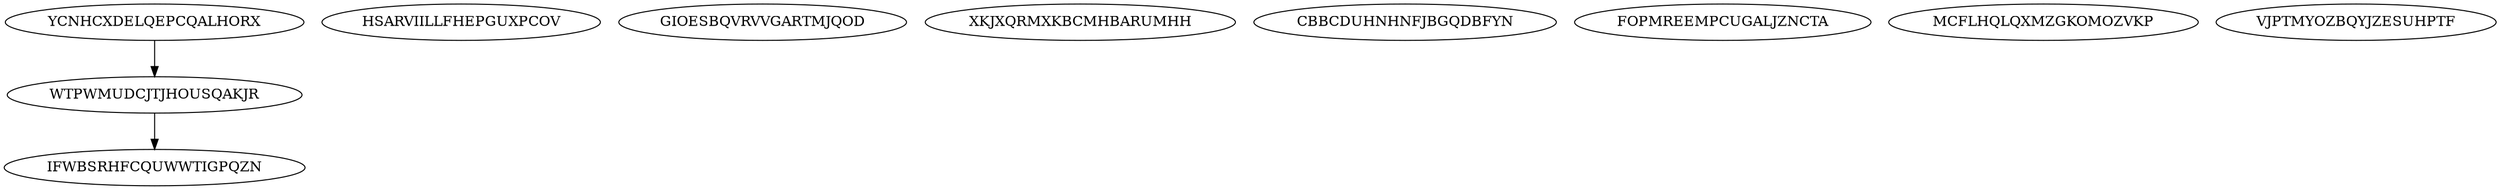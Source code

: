 digraph N10M2 {
	YCNHCXDELQEPCQALHORX	[Weight=13];
	HSARVIILLFHEPGUXPCOV	[Weight=10];
	GIOESBQVRVVGARTMJQOD	[Weight=14];
	XKJXQRMXKBCMHBARUMHH	[Weight=11];
	CBBCDUHNHNFJBGQDBFYN	[Weight=10];
	WTPWMUDCJTJHOUSQAKJR	[Weight=11];
	FOPMREEMPCUGALJZNCTA	[Weight=16];
	IFWBSRHFCQUWWTIGPQZN	[Weight=13];
	MCFLHQLQXMZGKOMOZVKP	[Weight=18];
	VJPTMYOZBQYJZESUHPTF	[Weight=16];
	YCNHCXDELQEPCQALHORX -> WTPWMUDCJTJHOUSQAKJR [Weight=16];
	WTPWMUDCJTJHOUSQAKJR -> IFWBSRHFCQUWWTIGPQZN [Weight=11];
}

